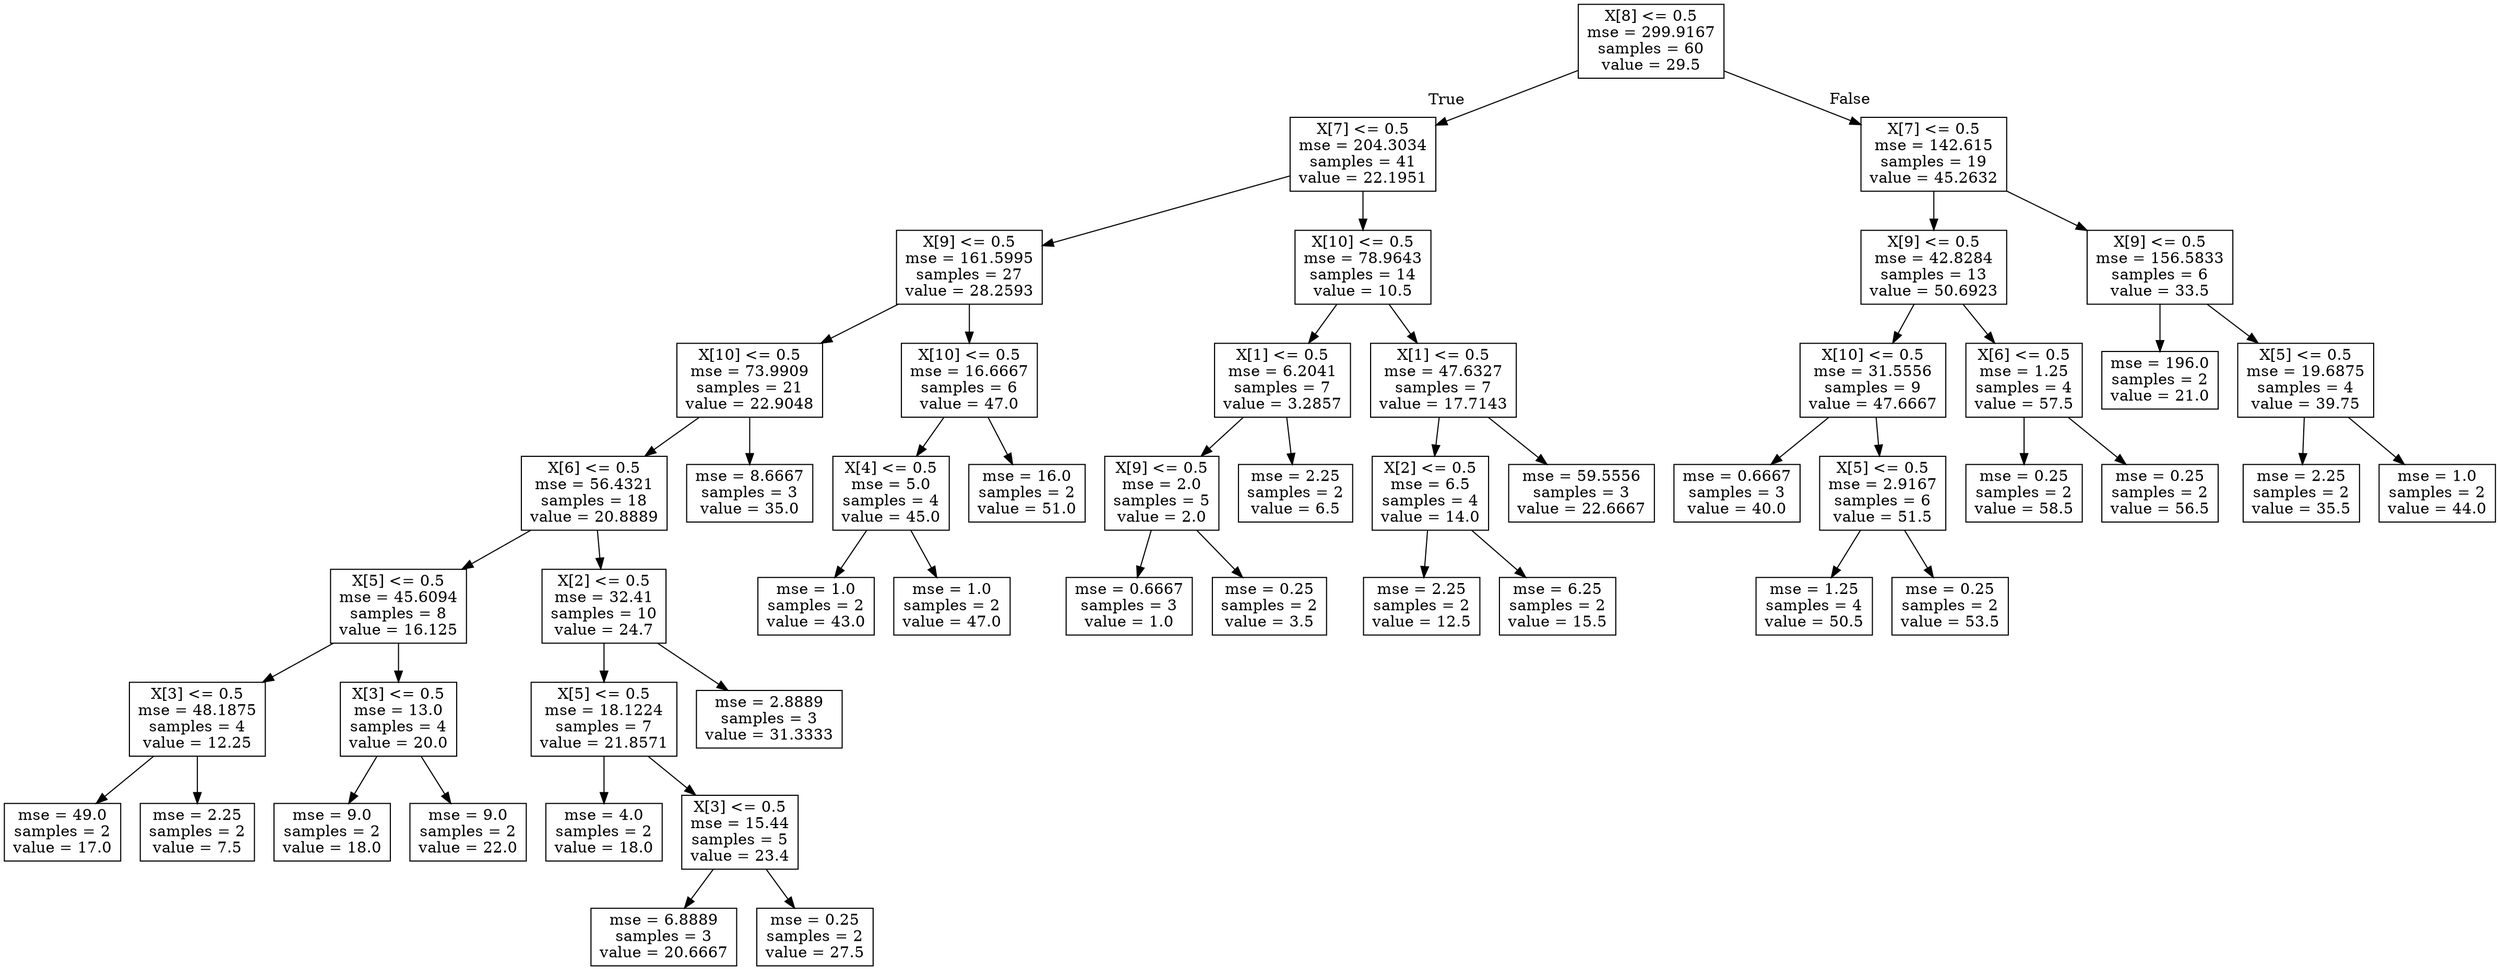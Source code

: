 digraph Tree {
node [shape=box] ;
0 [label="X[8] <= 0.5\nmse = 299.9167\nsamples = 60\nvalue = 29.5"] ;
1 [label="X[7] <= 0.5\nmse = 204.3034\nsamples = 41\nvalue = 22.1951"] ;
0 -> 1 [labeldistance=2.5, labelangle=45, headlabel="True"] ;
2 [label="X[9] <= 0.5\nmse = 161.5995\nsamples = 27\nvalue = 28.2593"] ;
1 -> 2 ;
3 [label="X[10] <= 0.5\nmse = 73.9909\nsamples = 21\nvalue = 22.9048"] ;
2 -> 3 ;
4 [label="X[6] <= 0.5\nmse = 56.4321\nsamples = 18\nvalue = 20.8889"] ;
3 -> 4 ;
5 [label="X[5] <= 0.5\nmse = 45.6094\nsamples = 8\nvalue = 16.125"] ;
4 -> 5 ;
6 [label="X[3] <= 0.5\nmse = 48.1875\nsamples = 4\nvalue = 12.25"] ;
5 -> 6 ;
7 [label="mse = 49.0\nsamples = 2\nvalue = 17.0"] ;
6 -> 7 ;
8 [label="mse = 2.25\nsamples = 2\nvalue = 7.5"] ;
6 -> 8 ;
9 [label="X[3] <= 0.5\nmse = 13.0\nsamples = 4\nvalue = 20.0"] ;
5 -> 9 ;
10 [label="mse = 9.0\nsamples = 2\nvalue = 18.0"] ;
9 -> 10 ;
11 [label="mse = 9.0\nsamples = 2\nvalue = 22.0"] ;
9 -> 11 ;
12 [label="X[2] <= 0.5\nmse = 32.41\nsamples = 10\nvalue = 24.7"] ;
4 -> 12 ;
13 [label="X[5] <= 0.5\nmse = 18.1224\nsamples = 7\nvalue = 21.8571"] ;
12 -> 13 ;
14 [label="mse = 4.0\nsamples = 2\nvalue = 18.0"] ;
13 -> 14 ;
15 [label="X[3] <= 0.5\nmse = 15.44\nsamples = 5\nvalue = 23.4"] ;
13 -> 15 ;
16 [label="mse = 6.8889\nsamples = 3\nvalue = 20.6667"] ;
15 -> 16 ;
17 [label="mse = 0.25\nsamples = 2\nvalue = 27.5"] ;
15 -> 17 ;
18 [label="mse = 2.8889\nsamples = 3\nvalue = 31.3333"] ;
12 -> 18 ;
19 [label="mse = 8.6667\nsamples = 3\nvalue = 35.0"] ;
3 -> 19 ;
20 [label="X[10] <= 0.5\nmse = 16.6667\nsamples = 6\nvalue = 47.0"] ;
2 -> 20 ;
21 [label="X[4] <= 0.5\nmse = 5.0\nsamples = 4\nvalue = 45.0"] ;
20 -> 21 ;
22 [label="mse = 1.0\nsamples = 2\nvalue = 43.0"] ;
21 -> 22 ;
23 [label="mse = 1.0\nsamples = 2\nvalue = 47.0"] ;
21 -> 23 ;
24 [label="mse = 16.0\nsamples = 2\nvalue = 51.0"] ;
20 -> 24 ;
25 [label="X[10] <= 0.5\nmse = 78.9643\nsamples = 14\nvalue = 10.5"] ;
1 -> 25 ;
26 [label="X[1] <= 0.5\nmse = 6.2041\nsamples = 7\nvalue = 3.2857"] ;
25 -> 26 ;
27 [label="X[9] <= 0.5\nmse = 2.0\nsamples = 5\nvalue = 2.0"] ;
26 -> 27 ;
28 [label="mse = 0.6667\nsamples = 3\nvalue = 1.0"] ;
27 -> 28 ;
29 [label="mse = 0.25\nsamples = 2\nvalue = 3.5"] ;
27 -> 29 ;
30 [label="mse = 2.25\nsamples = 2\nvalue = 6.5"] ;
26 -> 30 ;
31 [label="X[1] <= 0.5\nmse = 47.6327\nsamples = 7\nvalue = 17.7143"] ;
25 -> 31 ;
32 [label="X[2] <= 0.5\nmse = 6.5\nsamples = 4\nvalue = 14.0"] ;
31 -> 32 ;
33 [label="mse = 2.25\nsamples = 2\nvalue = 12.5"] ;
32 -> 33 ;
34 [label="mse = 6.25\nsamples = 2\nvalue = 15.5"] ;
32 -> 34 ;
35 [label="mse = 59.5556\nsamples = 3\nvalue = 22.6667"] ;
31 -> 35 ;
36 [label="X[7] <= 0.5\nmse = 142.615\nsamples = 19\nvalue = 45.2632"] ;
0 -> 36 [labeldistance=2.5, labelangle=-45, headlabel="False"] ;
37 [label="X[9] <= 0.5\nmse = 42.8284\nsamples = 13\nvalue = 50.6923"] ;
36 -> 37 ;
38 [label="X[10] <= 0.5\nmse = 31.5556\nsamples = 9\nvalue = 47.6667"] ;
37 -> 38 ;
39 [label="mse = 0.6667\nsamples = 3\nvalue = 40.0"] ;
38 -> 39 ;
40 [label="X[5] <= 0.5\nmse = 2.9167\nsamples = 6\nvalue = 51.5"] ;
38 -> 40 ;
41 [label="mse = 1.25\nsamples = 4\nvalue = 50.5"] ;
40 -> 41 ;
42 [label="mse = 0.25\nsamples = 2\nvalue = 53.5"] ;
40 -> 42 ;
43 [label="X[6] <= 0.5\nmse = 1.25\nsamples = 4\nvalue = 57.5"] ;
37 -> 43 ;
44 [label="mse = 0.25\nsamples = 2\nvalue = 58.5"] ;
43 -> 44 ;
45 [label="mse = 0.25\nsamples = 2\nvalue = 56.5"] ;
43 -> 45 ;
46 [label="X[9] <= 0.5\nmse = 156.5833\nsamples = 6\nvalue = 33.5"] ;
36 -> 46 ;
47 [label="mse = 196.0\nsamples = 2\nvalue = 21.0"] ;
46 -> 47 ;
48 [label="X[5] <= 0.5\nmse = 19.6875\nsamples = 4\nvalue = 39.75"] ;
46 -> 48 ;
49 [label="mse = 2.25\nsamples = 2\nvalue = 35.5"] ;
48 -> 49 ;
50 [label="mse = 1.0\nsamples = 2\nvalue = 44.0"] ;
48 -> 50 ;
}